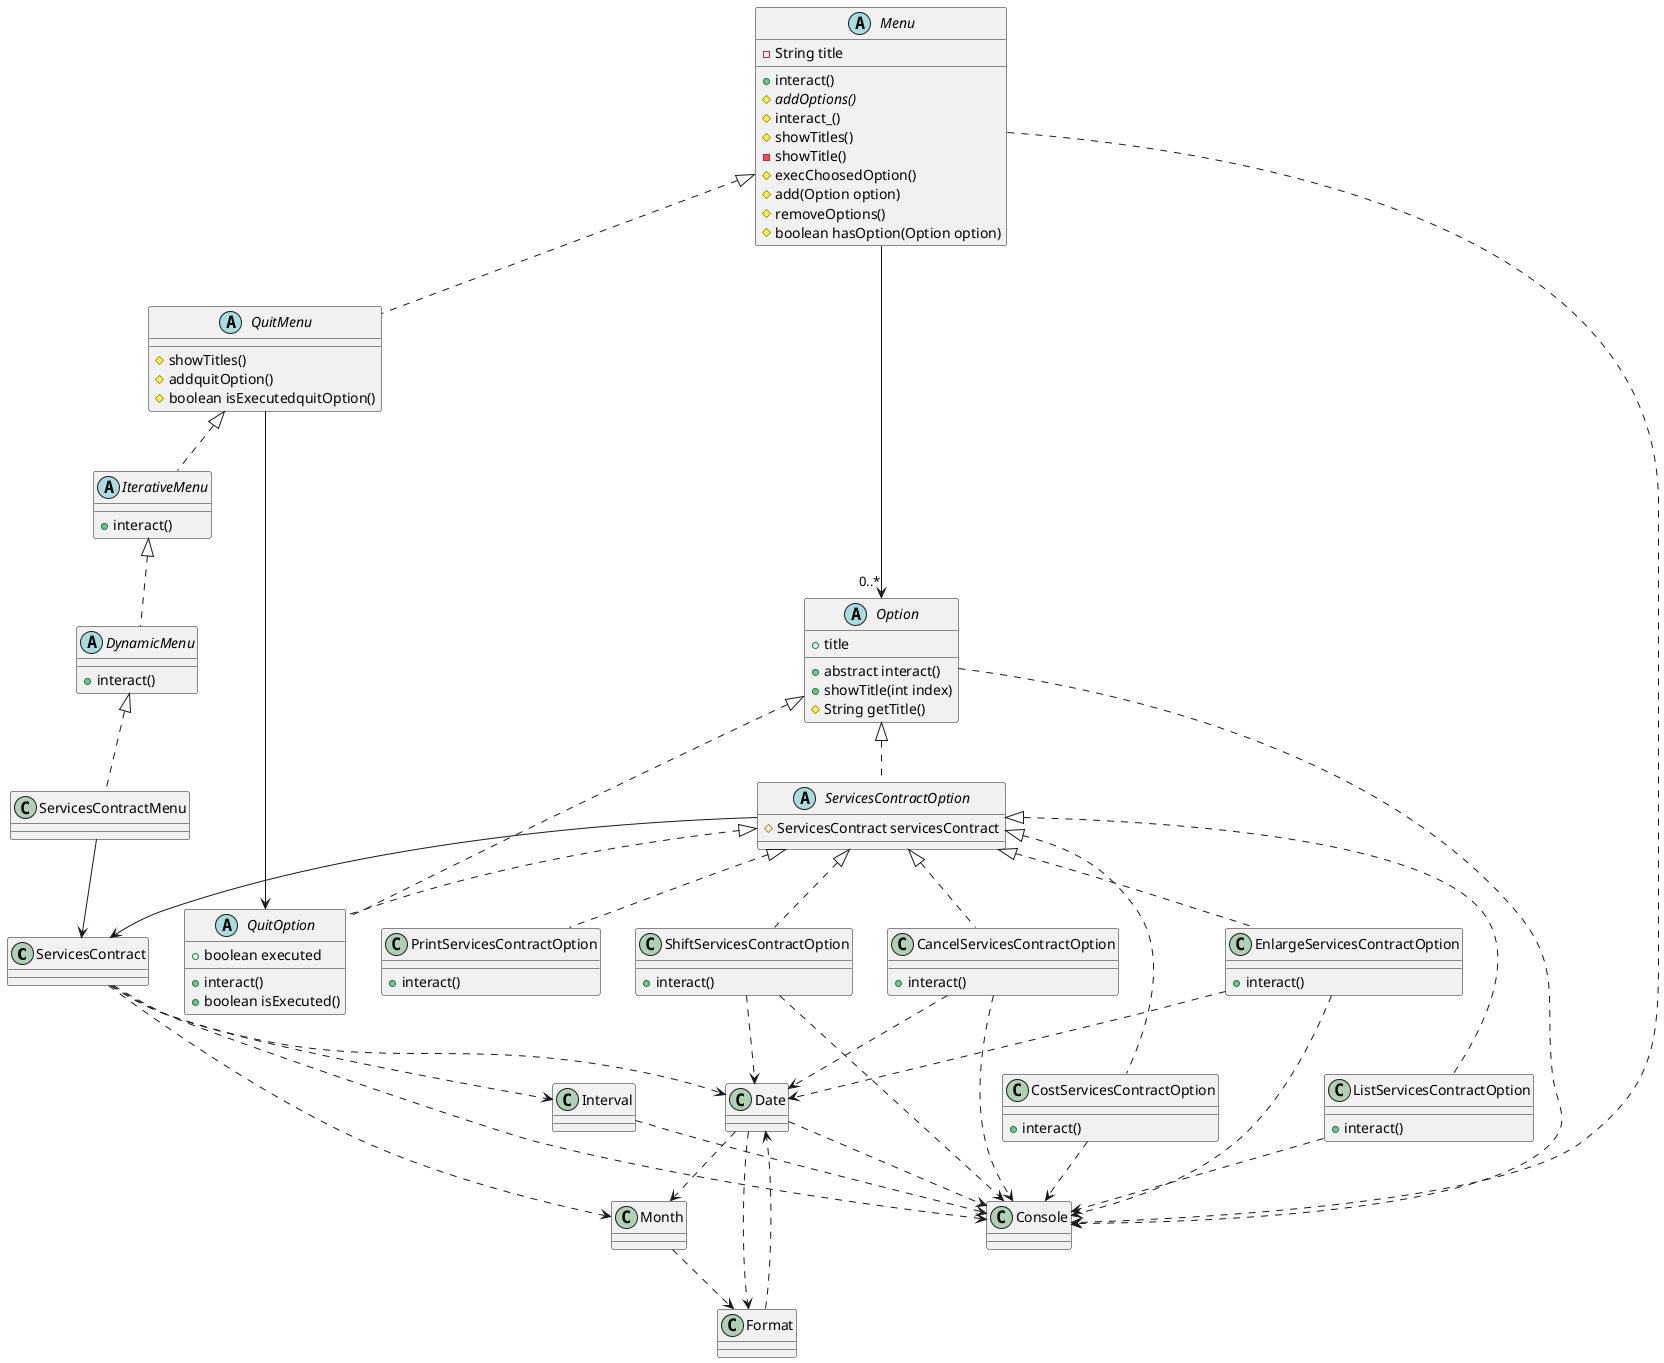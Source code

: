 @startuml
class ServicesContract
abstract class Menu
abstract class DynamicMenu
abstract class IterativeMenu
abstract class QuitMenu
class ServicesContractMenu
abstract class Option
abstract class ServicesContractOption
class CancelServicesContractOption
class CostServicesContractOption
class EnlargeServicesContractOption
class ListServicesContractOption
class PrintServicesContractOption
class QuitOption
class ShiftServicesContractOption
class Date
class Month
class Format
class Console

Option <|.. ServicesContractOption

ServicesContractOption <|.. CancelServicesContractOption
ServicesContractOption <|.. CostServicesContractOption
ServicesContractOption <|.. EnlargeServicesContractOption
ServicesContractOption <|.. ListServicesContractOption
ServicesContractOption <|.. PrintServicesContractOption 
ServicesContractOption <|.. QuitOption 
ServicesContractOption <|.. ShiftServicesContractOption 


abstract class Menu {
 - String title
 +interact()
 #{abstract} addOptions()
 #interact_()
 #showTitles()
 -showTitle()
 #execChoosedOption()
 #add(Option option)
 #removeOptions()
 #boolean hasOption(Option option)
}

abstract class QuitMenu {
 #showTitles()
 #addquitOption()
 #boolean isExecutedquitOption()
}

abstract class IterativeMenu {
 +interact()
}

abstract class DynamicMenu {
 +interact()
}

abstract class Option {
 +title
 +abstract interact()
 +showTitle(int index)
 #String getTitle()
}

abstract class QuitOption {
 +boolean executed
 +interact()
 +boolean isExecuted()
}

abstract class ServicesContractOption {
 #ServicesContract servicesContract
}

class CancelServicesContractOption
{
  +interact()
}

class CostServicesContractOption
{
  +interact()
}

class EnlargeServicesContractOption
{
  +interact()
}

class ListServicesContractOption
{
  +interact()
}
class PrintServicesContractOption
{
  +interact()
}
class ShiftServicesContractOption
{
  +interact()
}

 QuitMenu --> QuitOption

Menu <|.. QuitMenu
QuitMenu <|.. IterativeMenu
IterativeMenu <|.. DynamicMenu
DynamicMenu <|.. ServicesContractMenu 
Option <|.. QuitOption

Menu -->"0..*" Option
ServicesContractMenu --> ServicesContract
ServicesContractOption --> ServicesContract


ServicesContract ..> Console
Menu ..> Console
CancelServicesContractOption ..> Console
CostServicesContractOption ..> Console
EnlargeServicesContractOption ..> Console
ListServicesContractOption ..> Console
Option ..> Console
ShiftServicesContractOption ..> Console
Interval ..> Console
Date ..> Console

ServicesContract ..> Interval

Date ..> Month
ServicesContract ..> Month

ServicesContract ..> Date
CancelServicesContractOption ..> Date
EnlargeServicesContractOption ..> Date
ShiftServicesContractOption ..> Date
Format ..> Date

Date ..> Format
Month ..> Format






@enduml